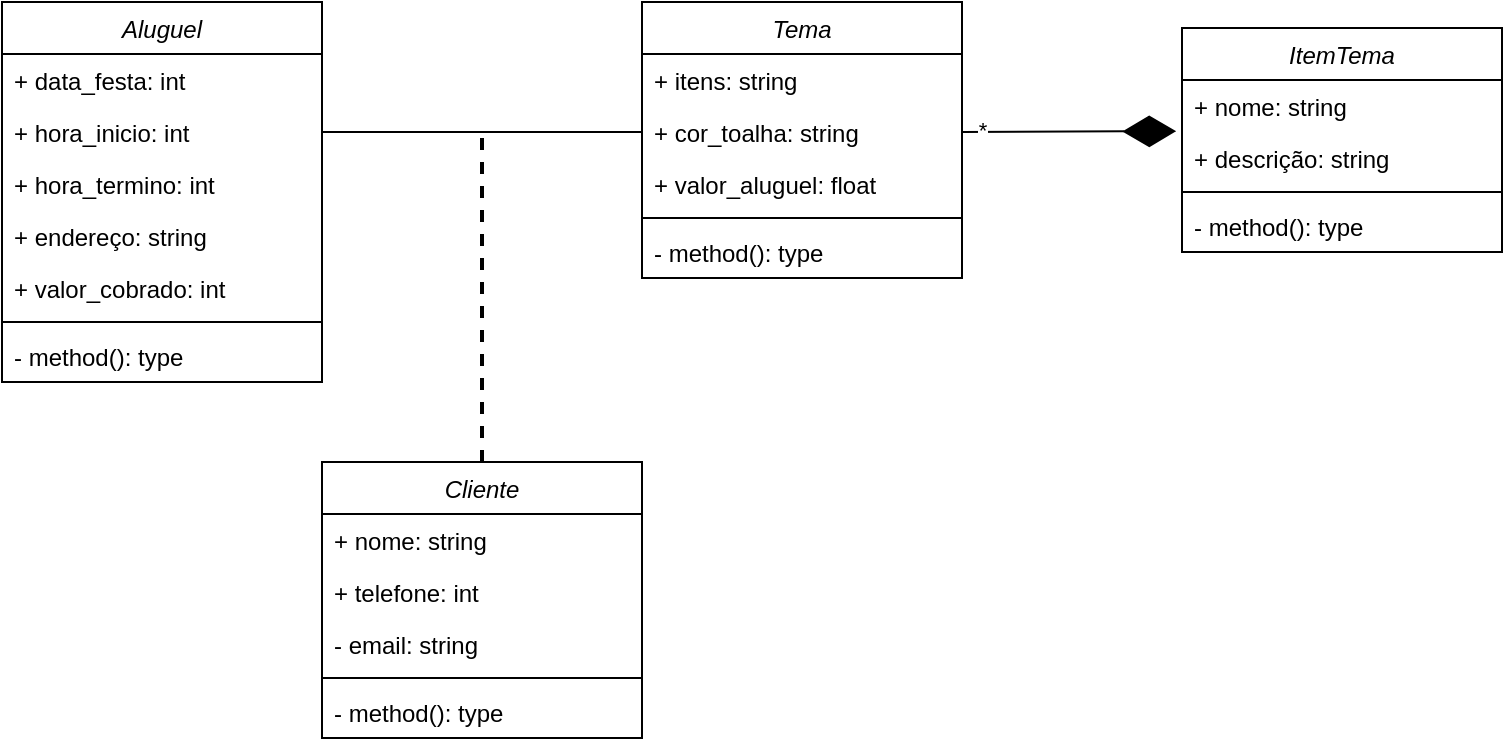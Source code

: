 <mxfile version="27.0.9">
  <diagram id="C5RBs43oDa-KdzZeNtuy" name="Page-1">
    <mxGraphModel dx="946" dy="612" grid="1" gridSize="10" guides="1" tooltips="1" connect="1" arrows="1" fold="1" page="1" pageScale="1" pageWidth="827" pageHeight="1169" math="0" shadow="0">
      <root>
        <mxCell id="WIyWlLk6GJQsqaUBKTNV-0" />
        <mxCell id="WIyWlLk6GJQsqaUBKTNV-1" parent="WIyWlLk6GJQsqaUBKTNV-0" />
        <mxCell id="zkfFHV4jXpPFQw0GAbJ--0" value="Cliente" style="swimlane;fontStyle=2;align=center;verticalAlign=top;childLayout=stackLayout;horizontal=1;startSize=26;horizontalStack=0;resizeParent=1;resizeLast=0;collapsible=1;marginBottom=0;rounded=0;shadow=0;strokeWidth=1;" parent="WIyWlLk6GJQsqaUBKTNV-1" vertex="1">
          <mxGeometry x="200" y="447" width="160" height="138" as="geometry">
            <mxRectangle x="230" y="140" width="160" height="26" as="alternateBounds" />
          </mxGeometry>
        </mxCell>
        <mxCell id="zkfFHV4jXpPFQw0GAbJ--1" value="+ nome: string" style="text;align=left;verticalAlign=top;spacingLeft=4;spacingRight=4;overflow=hidden;rotatable=0;points=[[0,0.5],[1,0.5]];portConstraint=eastwest;" parent="zkfFHV4jXpPFQw0GAbJ--0" vertex="1">
          <mxGeometry y="26" width="160" height="26" as="geometry" />
        </mxCell>
        <mxCell id="zkfFHV4jXpPFQw0GAbJ--2" value="+ telefone: int" style="text;align=left;verticalAlign=top;spacingLeft=4;spacingRight=4;overflow=hidden;rotatable=0;points=[[0,0.5],[1,0.5]];portConstraint=eastwest;rounded=0;shadow=0;html=0;" parent="zkfFHV4jXpPFQw0GAbJ--0" vertex="1">
          <mxGeometry y="52" width="160" height="26" as="geometry" />
        </mxCell>
        <mxCell id="zkfFHV4jXpPFQw0GAbJ--3" value="- email: string" style="text;align=left;verticalAlign=top;spacingLeft=4;spacingRight=4;overflow=hidden;rotatable=0;points=[[0,0.5],[1,0.5]];portConstraint=eastwest;rounded=0;shadow=0;html=0;" parent="zkfFHV4jXpPFQw0GAbJ--0" vertex="1">
          <mxGeometry y="78" width="160" height="26" as="geometry" />
        </mxCell>
        <mxCell id="zkfFHV4jXpPFQw0GAbJ--4" value="" style="line;html=1;strokeWidth=1;align=left;verticalAlign=middle;spacingTop=-1;spacingLeft=3;spacingRight=3;rotatable=0;labelPosition=right;points=[];portConstraint=eastwest;" parent="zkfFHV4jXpPFQw0GAbJ--0" vertex="1">
          <mxGeometry y="104" width="160" height="8" as="geometry" />
        </mxCell>
        <mxCell id="zkfFHV4jXpPFQw0GAbJ--5" value="- method(): type" style="text;align=left;verticalAlign=top;spacingLeft=4;spacingRight=4;overflow=hidden;rotatable=0;points=[[0,0.5],[1,0.5]];portConstraint=eastwest;" parent="zkfFHV4jXpPFQw0GAbJ--0" vertex="1">
          <mxGeometry y="112" width="160" height="26" as="geometry" />
        </mxCell>
        <mxCell id="l_8FGgEGDYbkJ8AdPh1s-1" value="Aluguel" style="swimlane;fontStyle=2;align=center;verticalAlign=top;childLayout=stackLayout;horizontal=1;startSize=26;horizontalStack=0;resizeParent=1;resizeLast=0;collapsible=1;marginBottom=0;rounded=0;shadow=0;strokeWidth=1;" parent="WIyWlLk6GJQsqaUBKTNV-1" vertex="1">
          <mxGeometry x="40" y="217" width="160" height="190" as="geometry">
            <mxRectangle x="230" y="140" width="160" height="26" as="alternateBounds" />
          </mxGeometry>
        </mxCell>
        <mxCell id="l_8FGgEGDYbkJ8AdPh1s-2" value="+ data_festa: int" style="text;align=left;verticalAlign=top;spacingLeft=4;spacingRight=4;overflow=hidden;rotatable=0;points=[[0,0.5],[1,0.5]];portConstraint=eastwest;" parent="l_8FGgEGDYbkJ8AdPh1s-1" vertex="1">
          <mxGeometry y="26" width="160" height="26" as="geometry" />
        </mxCell>
        <mxCell id="l_8FGgEGDYbkJ8AdPh1s-3" value="+ hora_inicio: int" style="text;align=left;verticalAlign=top;spacingLeft=4;spacingRight=4;overflow=hidden;rotatable=0;points=[[0,0.5],[1,0.5]];portConstraint=eastwest;rounded=0;shadow=0;html=0;" parent="l_8FGgEGDYbkJ8AdPh1s-1" vertex="1">
          <mxGeometry y="52" width="160" height="26" as="geometry" />
        </mxCell>
        <mxCell id="l_8FGgEGDYbkJ8AdPh1s-4" value="+ hora_termino: int" style="text;align=left;verticalAlign=top;spacingLeft=4;spacingRight=4;overflow=hidden;rotatable=0;points=[[0,0.5],[1,0.5]];portConstraint=eastwest;rounded=0;shadow=0;html=0;" parent="l_8FGgEGDYbkJ8AdPh1s-1" vertex="1">
          <mxGeometry y="78" width="160" height="26" as="geometry" />
        </mxCell>
        <mxCell id="l_8FGgEGDYbkJ8AdPh1s-7" value="+ endereço: string" style="text;align=left;verticalAlign=top;spacingLeft=4;spacingRight=4;overflow=hidden;rotatable=0;points=[[0,0.5],[1,0.5]];portConstraint=eastwest;rounded=0;shadow=0;html=0;" parent="l_8FGgEGDYbkJ8AdPh1s-1" vertex="1">
          <mxGeometry y="104" width="160" height="26" as="geometry" />
        </mxCell>
        <mxCell id="l_8FGgEGDYbkJ8AdPh1s-8" value="+ valor_cobrado: int" style="text;align=left;verticalAlign=top;spacingLeft=4;spacingRight=4;overflow=hidden;rotatable=0;points=[[0,0.5],[1,0.5]];portConstraint=eastwest;rounded=0;shadow=0;html=0;" parent="l_8FGgEGDYbkJ8AdPh1s-1" vertex="1">
          <mxGeometry y="130" width="160" height="26" as="geometry" />
        </mxCell>
        <mxCell id="l_8FGgEGDYbkJ8AdPh1s-5" value="" style="line;html=1;strokeWidth=1;align=left;verticalAlign=middle;spacingTop=-1;spacingLeft=3;spacingRight=3;rotatable=0;labelPosition=right;points=[];portConstraint=eastwest;" parent="l_8FGgEGDYbkJ8AdPh1s-1" vertex="1">
          <mxGeometry y="156" width="160" height="8" as="geometry" />
        </mxCell>
        <mxCell id="l_8FGgEGDYbkJ8AdPh1s-6" value="- method(): type" style="text;align=left;verticalAlign=top;spacingLeft=4;spacingRight=4;overflow=hidden;rotatable=0;points=[[0,0.5],[1,0.5]];portConstraint=eastwest;" parent="l_8FGgEGDYbkJ8AdPh1s-1" vertex="1">
          <mxGeometry y="164" width="160" height="26" as="geometry" />
        </mxCell>
        <mxCell id="l_8FGgEGDYbkJ8AdPh1s-10" value="ItemTema" style="swimlane;fontStyle=2;align=center;verticalAlign=top;childLayout=stackLayout;horizontal=1;startSize=26;horizontalStack=0;resizeParent=1;resizeLast=0;collapsible=1;marginBottom=0;rounded=0;shadow=0;strokeWidth=1;" parent="WIyWlLk6GJQsqaUBKTNV-1" vertex="1">
          <mxGeometry x="630" y="230" width="160" height="112" as="geometry">
            <mxRectangle x="230" y="140" width="160" height="26" as="alternateBounds" />
          </mxGeometry>
        </mxCell>
        <mxCell id="l_8FGgEGDYbkJ8AdPh1s-11" value="+ nome: string" style="text;align=left;verticalAlign=top;spacingLeft=4;spacingRight=4;overflow=hidden;rotatable=0;points=[[0,0.5],[1,0.5]];portConstraint=eastwest;" parent="l_8FGgEGDYbkJ8AdPh1s-10" vertex="1">
          <mxGeometry y="26" width="160" height="26" as="geometry" />
        </mxCell>
        <mxCell id="l_8FGgEGDYbkJ8AdPh1s-12" value="+ descrição: string" style="text;align=left;verticalAlign=top;spacingLeft=4;spacingRight=4;overflow=hidden;rotatable=0;points=[[0,0.5],[1,0.5]];portConstraint=eastwest;rounded=0;shadow=0;html=0;" parent="l_8FGgEGDYbkJ8AdPh1s-10" vertex="1">
          <mxGeometry y="52" width="160" height="26" as="geometry" />
        </mxCell>
        <mxCell id="l_8FGgEGDYbkJ8AdPh1s-14" value="" style="line;html=1;strokeWidth=1;align=left;verticalAlign=middle;spacingTop=-1;spacingLeft=3;spacingRight=3;rotatable=0;labelPosition=right;points=[];portConstraint=eastwest;" parent="l_8FGgEGDYbkJ8AdPh1s-10" vertex="1">
          <mxGeometry y="78" width="160" height="8" as="geometry" />
        </mxCell>
        <mxCell id="l_8FGgEGDYbkJ8AdPh1s-15" value="- method(): type" style="text;align=left;verticalAlign=top;spacingLeft=4;spacingRight=4;overflow=hidden;rotatable=0;points=[[0,0.5],[1,0.5]];portConstraint=eastwest;" parent="l_8FGgEGDYbkJ8AdPh1s-10" vertex="1">
          <mxGeometry y="86" width="160" height="26" as="geometry" />
        </mxCell>
        <mxCell id="l_8FGgEGDYbkJ8AdPh1s-17" value="Tema" style="swimlane;fontStyle=2;align=center;verticalAlign=top;childLayout=stackLayout;horizontal=1;startSize=26;horizontalStack=0;resizeParent=1;resizeLast=0;collapsible=1;marginBottom=0;rounded=0;shadow=0;strokeWidth=1;" parent="WIyWlLk6GJQsqaUBKTNV-1" vertex="1">
          <mxGeometry x="360" y="217" width="160" height="138" as="geometry">
            <mxRectangle x="230" y="140" width="160" height="26" as="alternateBounds" />
          </mxGeometry>
        </mxCell>
        <mxCell id="l_8FGgEGDYbkJ8AdPh1s-18" value="+ itens: string" style="text;align=left;verticalAlign=top;spacingLeft=4;spacingRight=4;overflow=hidden;rotatable=0;points=[[0,0.5],[1,0.5]];portConstraint=eastwest;" parent="l_8FGgEGDYbkJ8AdPh1s-17" vertex="1">
          <mxGeometry y="26" width="160" height="26" as="geometry" />
        </mxCell>
        <mxCell id="l_8FGgEGDYbkJ8AdPh1s-19" value="+ cor_toalha: string" style="text;align=left;verticalAlign=top;spacingLeft=4;spacingRight=4;overflow=hidden;rotatable=0;points=[[0,0.5],[1,0.5]];portConstraint=eastwest;rounded=0;shadow=0;html=0;" parent="l_8FGgEGDYbkJ8AdPh1s-17" vertex="1">
          <mxGeometry y="52" width="160" height="26" as="geometry" />
        </mxCell>
        <mxCell id="l_8FGgEGDYbkJ8AdPh1s-20" value="+ valor_aluguel: float" style="text;align=left;verticalAlign=top;spacingLeft=4;spacingRight=4;overflow=hidden;rotatable=0;points=[[0,0.5],[1,0.5]];portConstraint=eastwest;rounded=0;shadow=0;html=0;" parent="l_8FGgEGDYbkJ8AdPh1s-17" vertex="1">
          <mxGeometry y="78" width="160" height="26" as="geometry" />
        </mxCell>
        <mxCell id="l_8FGgEGDYbkJ8AdPh1s-21" value="" style="line;html=1;strokeWidth=1;align=left;verticalAlign=middle;spacingTop=-1;spacingLeft=3;spacingRight=3;rotatable=0;labelPosition=right;points=[];portConstraint=eastwest;" parent="l_8FGgEGDYbkJ8AdPh1s-17" vertex="1">
          <mxGeometry y="104" width="160" height="8" as="geometry" />
        </mxCell>
        <mxCell id="l_8FGgEGDYbkJ8AdPh1s-22" value="- method(): type" style="text;align=left;verticalAlign=top;spacingLeft=4;spacingRight=4;overflow=hidden;rotatable=0;points=[[0,0.5],[1,0.5]];portConstraint=eastwest;" parent="l_8FGgEGDYbkJ8AdPh1s-17" vertex="1">
          <mxGeometry y="112" width="160" height="26" as="geometry" />
        </mxCell>
        <mxCell id="l_8FGgEGDYbkJ8AdPh1s-23" value="" style="endArrow=diamondThin;endFill=1;endSize=24;html=1;rounded=0;exitX=1;exitY=0.5;exitDx=0;exitDy=0;entryX=-0.018;entryY=-0.016;entryDx=0;entryDy=0;entryPerimeter=0;" parent="WIyWlLk6GJQsqaUBKTNV-1" source="l_8FGgEGDYbkJ8AdPh1s-19" target="l_8FGgEGDYbkJ8AdPh1s-12" edge="1">
          <mxGeometry width="160" relative="1" as="geometry">
            <mxPoint x="350" y="340" as="sourcePoint" />
            <mxPoint x="399" y="260" as="targetPoint" />
          </mxGeometry>
        </mxCell>
        <mxCell id="l_8FGgEGDYbkJ8AdPh1s-24" value="*" style="edgeLabel;html=1;align=center;verticalAlign=middle;resizable=0;points=[];" parent="l_8FGgEGDYbkJ8AdPh1s-23" vertex="1" connectable="0">
          <mxGeometry x="-0.827" y="1" relative="1" as="geometry">
            <mxPoint as="offset" />
          </mxGeometry>
        </mxCell>
        <mxCell id="cAEDbjLlAkwR7z-fZrEV-2" value="" style="endArrow=none;html=1;rounded=0;exitX=1;exitY=0.5;exitDx=0;exitDy=0;entryX=0;entryY=0.5;entryDx=0;entryDy=0;" edge="1" parent="WIyWlLk6GJQsqaUBKTNV-1" source="l_8FGgEGDYbkJ8AdPh1s-3" target="l_8FGgEGDYbkJ8AdPh1s-19">
          <mxGeometry width="50" height="50" relative="1" as="geometry">
            <mxPoint x="390" y="460" as="sourcePoint" />
            <mxPoint x="440" y="410" as="targetPoint" />
          </mxGeometry>
        </mxCell>
        <mxCell id="cAEDbjLlAkwR7z-fZrEV-3" value="" style="endArrow=none;dashed=1;html=1;strokeWidth=2;rounded=0;exitX=0.5;exitY=0;exitDx=0;exitDy=0;" edge="1" parent="WIyWlLk6GJQsqaUBKTNV-1" source="zkfFHV4jXpPFQw0GAbJ--0">
          <mxGeometry width="50" height="50" relative="1" as="geometry">
            <mxPoint x="390" y="460" as="sourcePoint" />
            <mxPoint x="280" y="280" as="targetPoint" />
          </mxGeometry>
        </mxCell>
      </root>
    </mxGraphModel>
  </diagram>
</mxfile>

